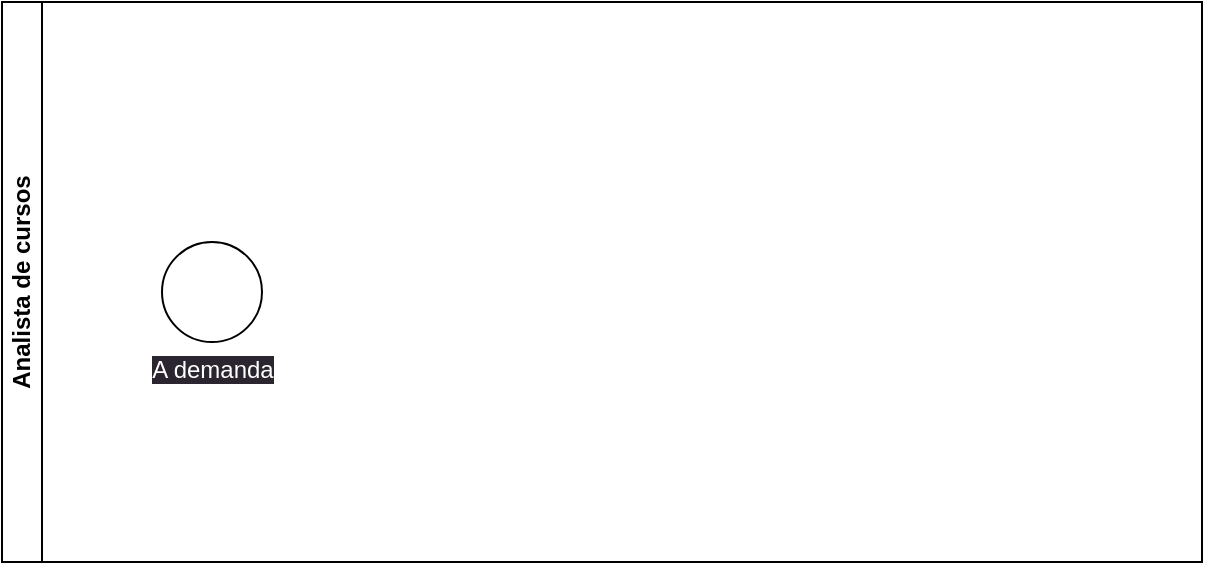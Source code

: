<mxfile>
    <diagram id="Von9ohVeAMPanNHzZ43E" name="Página-1">
        <mxGraphModel dx="641" dy="689" grid="1" gridSize="10" guides="1" tooltips="1" connect="1" arrows="1" fold="1" page="1" pageScale="1" pageWidth="827" pageHeight="1169" math="0" shadow="0">
            <root>
                <mxCell id="0"/>
                <mxCell id="1" parent="0"/>
                <mxCell id="2" value="Analista de cursos&lt;br&gt;" style="swimlane;startSize=20;horizontal=0;html=1;whiteSpace=wrap;" parent="1" vertex="1">
                    <mxGeometry x="40" y="40" width="600" height="280" as="geometry"/>
                </mxCell>
                <mxCell id="8" value="&lt;font color=&quot;#ffffff&quot; style=&quot;background-color: rgb(42, 37, 47);&quot;&gt;A demanda&lt;/font&gt;" style="points=[[0.145,0.145,0],[0.5,0,0],[0.855,0.145,0],[1,0.5,0],[0.855,0.855,0],[0.5,1,0],[0.145,0.855,0],[0,0.5,0]];shape=mxgraph.bpmn.event;html=1;verticalLabelPosition=bottom;labelBackgroundColor=#ffffff;verticalAlign=top;align=center;perimeter=ellipsePerimeter;outlineConnect=0;aspect=fixed;outline=standard;symbol=general;" vertex="1" parent="2">
                    <mxGeometry x="80" y="120" width="50" height="50" as="geometry"/>
                </mxCell>
            </root>
        </mxGraphModel>
    </diagram>
</mxfile>